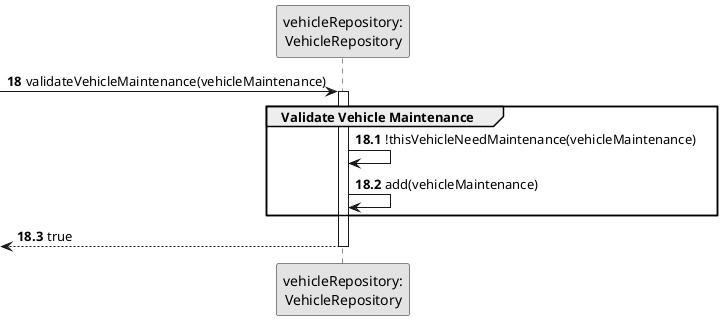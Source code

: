 @startuml
skinparam monochrome true
skinparam packageStyle rectangle
skinparam shadowing false

participant "vehicleRepository:\nVehicleRepository" as VEHICLE_REPO_INSTANCE

autonumber 18
-> VEHICLE_REPO_INSTANCE : validateVehicleMaintenance(vehicleMaintenance)

activate VEHICLE_REPO_INSTANCE

    group Validate Vehicle Maintenance

    autonumber 18.1
        VEHICLE_REPO_INSTANCE -> VEHICLE_REPO_INSTANCE: !thisVehicleNeedMaintenance(vehicleMaintenance)

        VEHICLE_REPO_INSTANCE -> VEHICLE_REPO_INSTANCE: add(vehicleMaintenance)

    end

    <-- VEHICLE_REPO_INSTANCE : true

deactivate VEHICLE_REPO_INSTANCE

@enduml